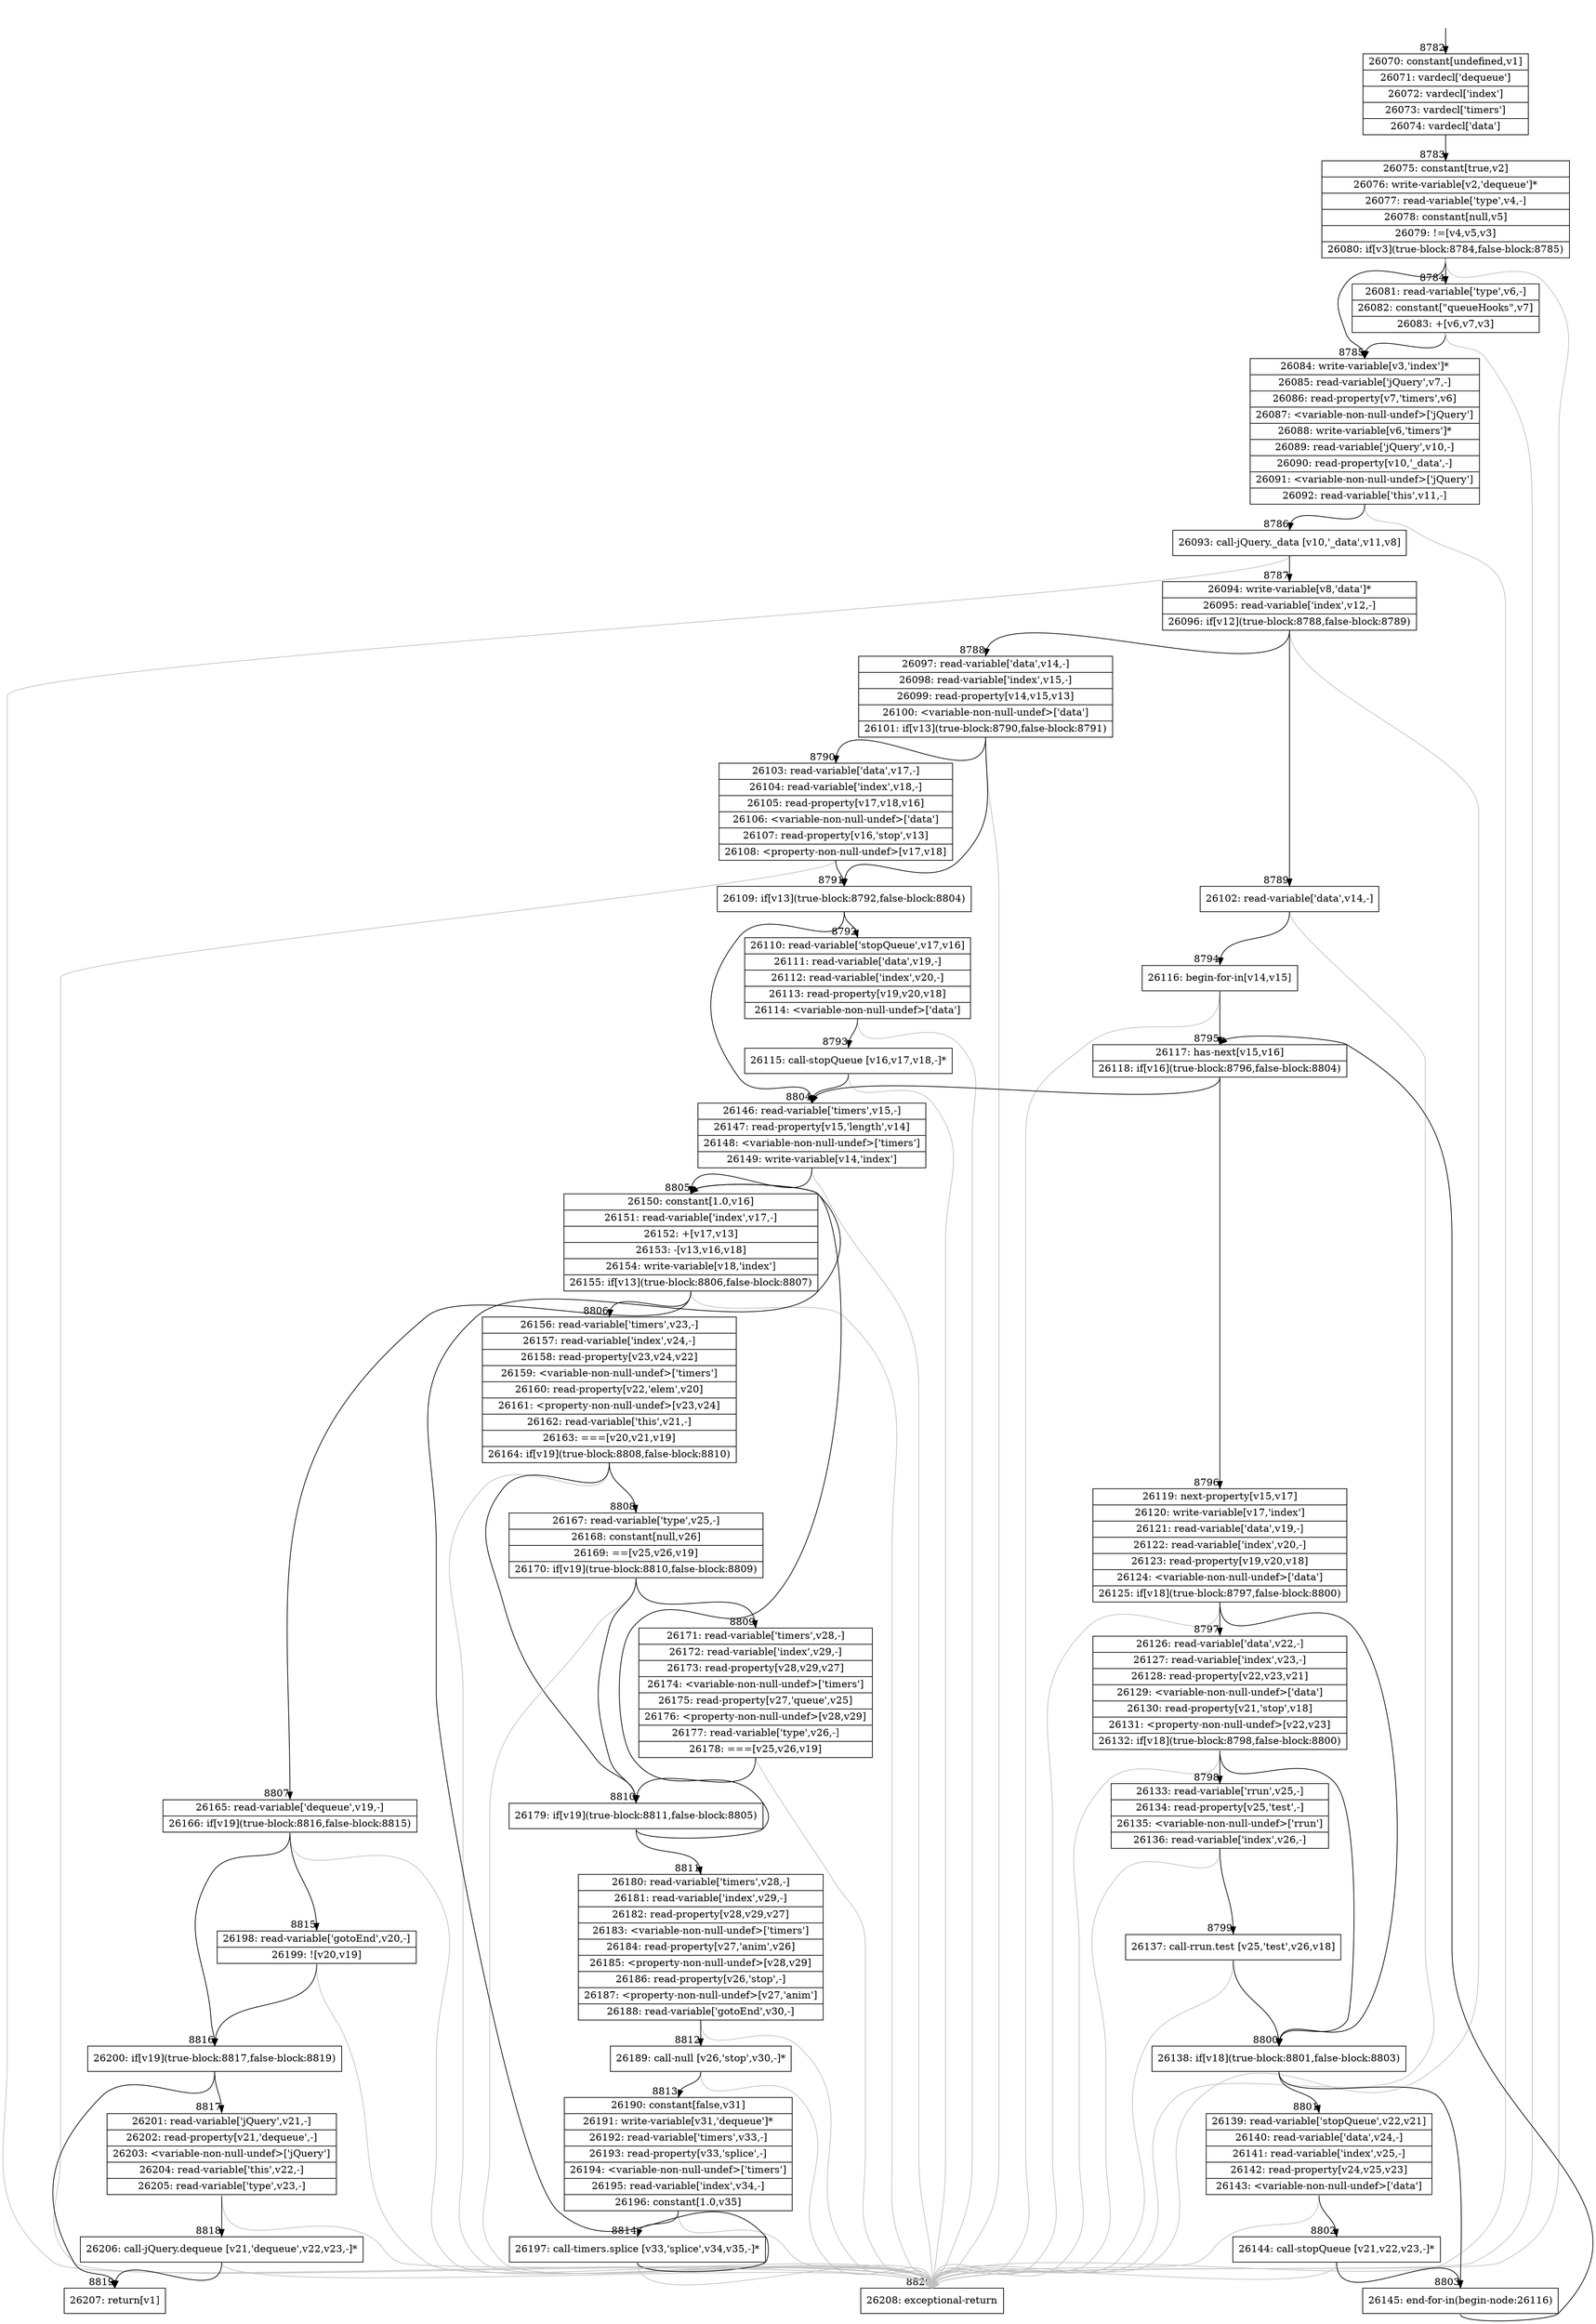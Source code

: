 digraph {
rankdir="TD"
BB_entry548[shape=none,label=""];
BB_entry548 -> BB8782 [tailport=s, headport=n, headlabel="    8782"]
BB8782 [shape=record label="{26070: constant[undefined,v1]|26071: vardecl['dequeue']|26072: vardecl['index']|26073: vardecl['timers']|26074: vardecl['data']}" ] 
BB8782 -> BB8783 [tailport=s, headport=n, headlabel="      8783"]
BB8783 [shape=record label="{26075: constant[true,v2]|26076: write-variable[v2,'dequeue']*|26077: read-variable['type',v4,-]|26078: constant[null,v5]|26079: !=[v4,v5,v3]|26080: if[v3](true-block:8784,false-block:8785)}" ] 
BB8783 -> BB8785 [tailport=s, headport=n, headlabel="      8785"]
BB8783 -> BB8784 [tailport=s, headport=n, headlabel="      8784"]
BB8783 -> BB8820 [tailport=s, headport=n, color=gray, headlabel="      8820"]
BB8784 [shape=record label="{26081: read-variable['type',v6,-]|26082: constant[\"queueHooks\",v7]|26083: +[v6,v7,v3]}" ] 
BB8784 -> BB8785 [tailport=s, headport=n]
BB8784 -> BB8820 [tailport=s, headport=n, color=gray]
BB8785 [shape=record label="{26084: write-variable[v3,'index']*|26085: read-variable['jQuery',v7,-]|26086: read-property[v7,'timers',v6]|26087: \<variable-non-null-undef\>['jQuery']|26088: write-variable[v6,'timers']*|26089: read-variable['jQuery',v10,-]|26090: read-property[v10,'_data',-]|26091: \<variable-non-null-undef\>['jQuery']|26092: read-variable['this',v11,-]}" ] 
BB8785 -> BB8786 [tailport=s, headport=n, headlabel="      8786"]
BB8785 -> BB8820 [tailport=s, headport=n, color=gray]
BB8786 [shape=record label="{26093: call-jQuery._data [v10,'_data',v11,v8]}" ] 
BB8786 -> BB8787 [tailport=s, headport=n, headlabel="      8787"]
BB8786 -> BB8820 [tailport=s, headport=n, color=gray]
BB8787 [shape=record label="{26094: write-variable[v8,'data']*|26095: read-variable['index',v12,-]|26096: if[v12](true-block:8788,false-block:8789)}" ] 
BB8787 -> BB8788 [tailport=s, headport=n, headlabel="      8788"]
BB8787 -> BB8789 [tailport=s, headport=n, headlabel="      8789"]
BB8787 -> BB8820 [tailport=s, headport=n, color=gray]
BB8788 [shape=record label="{26097: read-variable['data',v14,-]|26098: read-variable['index',v15,-]|26099: read-property[v14,v15,v13]|26100: \<variable-non-null-undef\>['data']|26101: if[v13](true-block:8790,false-block:8791)}" ] 
BB8788 -> BB8791 [tailport=s, headport=n, headlabel="      8791"]
BB8788 -> BB8790 [tailport=s, headport=n, headlabel="      8790"]
BB8788 -> BB8820 [tailport=s, headport=n, color=gray]
BB8789 [shape=record label="{26102: read-variable['data',v14,-]}" ] 
BB8789 -> BB8794 [tailport=s, headport=n, headlabel="      8794"]
BB8789 -> BB8820 [tailport=s, headport=n, color=gray]
BB8790 [shape=record label="{26103: read-variable['data',v17,-]|26104: read-variable['index',v18,-]|26105: read-property[v17,v18,v16]|26106: \<variable-non-null-undef\>['data']|26107: read-property[v16,'stop',v13]|26108: \<property-non-null-undef\>[v17,v18]}" ] 
BB8790 -> BB8791 [tailport=s, headport=n]
BB8790 -> BB8820 [tailport=s, headport=n, color=gray]
BB8791 [shape=record label="{26109: if[v13](true-block:8792,false-block:8804)}" ] 
BB8791 -> BB8792 [tailport=s, headport=n, headlabel="      8792"]
BB8791 -> BB8804 [tailport=s, headport=n, headlabel="      8804"]
BB8792 [shape=record label="{26110: read-variable['stopQueue',v17,v16]|26111: read-variable['data',v19,-]|26112: read-variable['index',v20,-]|26113: read-property[v19,v20,v18]|26114: \<variable-non-null-undef\>['data']}" ] 
BB8792 -> BB8793 [tailport=s, headport=n, headlabel="      8793"]
BB8792 -> BB8820 [tailport=s, headport=n, color=gray]
BB8793 [shape=record label="{26115: call-stopQueue [v16,v17,v18,-]*}" ] 
BB8793 -> BB8804 [tailport=s, headport=n]
BB8793 -> BB8820 [tailport=s, headport=n, color=gray]
BB8794 [shape=record label="{26116: begin-for-in[v14,v15]}" ] 
BB8794 -> BB8795 [tailport=s, headport=n, headlabel="      8795"]
BB8794 -> BB8820 [tailport=s, headport=n, color=gray]
BB8795 [shape=record label="{26117: has-next[v15,v16]|26118: if[v16](true-block:8796,false-block:8804)}" ] 
BB8795 -> BB8796 [tailport=s, headport=n, headlabel="      8796"]
BB8795 -> BB8804 [tailport=s, headport=n]
BB8796 [shape=record label="{26119: next-property[v15,v17]|26120: write-variable[v17,'index']|26121: read-variable['data',v19,-]|26122: read-variable['index',v20,-]|26123: read-property[v19,v20,v18]|26124: \<variable-non-null-undef\>['data']|26125: if[v18](true-block:8797,false-block:8800)}" ] 
BB8796 -> BB8800 [tailport=s, headport=n, headlabel="      8800"]
BB8796 -> BB8797 [tailport=s, headport=n, headlabel="      8797"]
BB8796 -> BB8820 [tailport=s, headport=n, color=gray]
BB8797 [shape=record label="{26126: read-variable['data',v22,-]|26127: read-variable['index',v23,-]|26128: read-property[v22,v23,v21]|26129: \<variable-non-null-undef\>['data']|26130: read-property[v21,'stop',v18]|26131: \<property-non-null-undef\>[v22,v23]|26132: if[v18](true-block:8798,false-block:8800)}" ] 
BB8797 -> BB8800 [tailport=s, headport=n]
BB8797 -> BB8798 [tailport=s, headport=n, headlabel="      8798"]
BB8797 -> BB8820 [tailport=s, headport=n, color=gray]
BB8798 [shape=record label="{26133: read-variable['rrun',v25,-]|26134: read-property[v25,'test',-]|26135: \<variable-non-null-undef\>['rrun']|26136: read-variable['index',v26,-]}" ] 
BB8798 -> BB8799 [tailport=s, headport=n, headlabel="      8799"]
BB8798 -> BB8820 [tailport=s, headport=n, color=gray]
BB8799 [shape=record label="{26137: call-rrun.test [v25,'test',v26,v18]}" ] 
BB8799 -> BB8800 [tailport=s, headport=n]
BB8799 -> BB8820 [tailport=s, headport=n, color=gray]
BB8800 [shape=record label="{26138: if[v18](true-block:8801,false-block:8803)}" ] 
BB8800 -> BB8801 [tailport=s, headport=n, headlabel="      8801"]
BB8800 -> BB8803 [tailport=s, headport=n, headlabel="      8803"]
BB8801 [shape=record label="{26139: read-variable['stopQueue',v22,v21]|26140: read-variable['data',v24,-]|26141: read-variable['index',v25,-]|26142: read-property[v24,v25,v23]|26143: \<variable-non-null-undef\>['data']}" ] 
BB8801 -> BB8802 [tailport=s, headport=n, headlabel="      8802"]
BB8801 -> BB8820 [tailport=s, headport=n, color=gray]
BB8802 [shape=record label="{26144: call-stopQueue [v21,v22,v23,-]*}" ] 
BB8802 -> BB8803 [tailport=s, headport=n]
BB8802 -> BB8820 [tailport=s, headport=n, color=gray]
BB8803 [shape=record label="{26145: end-for-in(begin-node:26116)}" ] 
BB8803 -> BB8795 [tailport=s, headport=n]
BB8804 [shape=record label="{26146: read-variable['timers',v15,-]|26147: read-property[v15,'length',v14]|26148: \<variable-non-null-undef\>['timers']|26149: write-variable[v14,'index']}" ] 
BB8804 -> BB8805 [tailport=s, headport=n, headlabel="      8805"]
BB8804 -> BB8820 [tailport=s, headport=n, color=gray]
BB8805 [shape=record label="{26150: constant[1.0,v16]|26151: read-variable['index',v17,-]|26152: +[v17,v13]|26153: -[v13,v16,v18]|26154: write-variable[v18,'index']|26155: if[v13](true-block:8806,false-block:8807)}" ] 
BB8805 -> BB8806 [tailport=s, headport=n, headlabel="      8806"]
BB8805 -> BB8807 [tailport=s, headport=n, headlabel="      8807"]
BB8805 -> BB8820 [tailport=s, headport=n, color=gray]
BB8806 [shape=record label="{26156: read-variable['timers',v23,-]|26157: read-variable['index',v24,-]|26158: read-property[v23,v24,v22]|26159: \<variable-non-null-undef\>['timers']|26160: read-property[v22,'elem',v20]|26161: \<property-non-null-undef\>[v23,v24]|26162: read-variable['this',v21,-]|26163: ===[v20,v21,v19]|26164: if[v19](true-block:8808,false-block:8810)}" ] 
BB8806 -> BB8810 [tailport=s, headport=n, headlabel="      8810"]
BB8806 -> BB8808 [tailport=s, headport=n, headlabel="      8808"]
BB8806 -> BB8820 [tailport=s, headport=n, color=gray]
BB8807 [shape=record label="{26165: read-variable['dequeue',v19,-]|26166: if[v19](true-block:8816,false-block:8815)}" ] 
BB8807 -> BB8816 [tailport=s, headport=n, headlabel="      8816"]
BB8807 -> BB8815 [tailport=s, headport=n, headlabel="      8815"]
BB8807 -> BB8820 [tailport=s, headport=n, color=gray]
BB8808 [shape=record label="{26167: read-variable['type',v25,-]|26168: constant[null,v26]|26169: ==[v25,v26,v19]|26170: if[v19](true-block:8810,false-block:8809)}" ] 
BB8808 -> BB8810 [tailport=s, headport=n]
BB8808 -> BB8809 [tailport=s, headport=n, headlabel="      8809"]
BB8808 -> BB8820 [tailport=s, headport=n, color=gray]
BB8809 [shape=record label="{26171: read-variable['timers',v28,-]|26172: read-variable['index',v29,-]|26173: read-property[v28,v29,v27]|26174: \<variable-non-null-undef\>['timers']|26175: read-property[v27,'queue',v25]|26176: \<property-non-null-undef\>[v28,v29]|26177: read-variable['type',v26,-]|26178: ===[v25,v26,v19]}" ] 
BB8809 -> BB8810 [tailport=s, headport=n]
BB8809 -> BB8820 [tailport=s, headport=n, color=gray]
BB8810 [shape=record label="{26179: if[v19](true-block:8811,false-block:8805)}" ] 
BB8810 -> BB8811 [tailport=s, headport=n, headlabel="      8811"]
BB8810 -> BB8805 [tailport=s, headport=n]
BB8811 [shape=record label="{26180: read-variable['timers',v28,-]|26181: read-variable['index',v29,-]|26182: read-property[v28,v29,v27]|26183: \<variable-non-null-undef\>['timers']|26184: read-property[v27,'anim',v26]|26185: \<property-non-null-undef\>[v28,v29]|26186: read-property[v26,'stop',-]|26187: \<property-non-null-undef\>[v27,'anim']|26188: read-variable['gotoEnd',v30,-]}" ] 
BB8811 -> BB8812 [tailport=s, headport=n, headlabel="      8812"]
BB8811 -> BB8820 [tailport=s, headport=n, color=gray]
BB8812 [shape=record label="{26189: call-null [v26,'stop',v30,-]*}" ] 
BB8812 -> BB8813 [tailport=s, headport=n, headlabel="      8813"]
BB8812 -> BB8820 [tailport=s, headport=n, color=gray]
BB8813 [shape=record label="{26190: constant[false,v31]|26191: write-variable[v31,'dequeue']*|26192: read-variable['timers',v33,-]|26193: read-property[v33,'splice',-]|26194: \<variable-non-null-undef\>['timers']|26195: read-variable['index',v34,-]|26196: constant[1.0,v35]}" ] 
BB8813 -> BB8814 [tailport=s, headport=n, headlabel="      8814"]
BB8813 -> BB8820 [tailport=s, headport=n, color=gray]
BB8814 [shape=record label="{26197: call-timers.splice [v33,'splice',v34,v35,-]*}" ] 
BB8814 -> BB8805 [tailport=s, headport=n]
BB8814 -> BB8820 [tailport=s, headport=n, color=gray]
BB8815 [shape=record label="{26198: read-variable['gotoEnd',v20,-]|26199: ![v20,v19]}" ] 
BB8815 -> BB8816 [tailport=s, headport=n]
BB8815 -> BB8820 [tailport=s, headport=n, color=gray]
BB8816 [shape=record label="{26200: if[v19](true-block:8817,false-block:8819)}" ] 
BB8816 -> BB8817 [tailport=s, headport=n, headlabel="      8817"]
BB8816 -> BB8819 [tailport=s, headport=n, headlabel="      8819"]
BB8817 [shape=record label="{26201: read-variable['jQuery',v21,-]|26202: read-property[v21,'dequeue',-]|26203: \<variable-non-null-undef\>['jQuery']|26204: read-variable['this',v22,-]|26205: read-variable['type',v23,-]}" ] 
BB8817 -> BB8818 [tailport=s, headport=n, headlabel="      8818"]
BB8817 -> BB8820 [tailport=s, headport=n, color=gray]
BB8818 [shape=record label="{26206: call-jQuery.dequeue [v21,'dequeue',v22,v23,-]*}" ] 
BB8818 -> BB8819 [tailport=s, headport=n]
BB8818 -> BB8820 [tailport=s, headport=n, color=gray]
BB8819 [shape=record label="{26207: return[v1]}" ] 
BB8820 [shape=record label="{26208: exceptional-return}" ] 
//#$~ 9182
}
